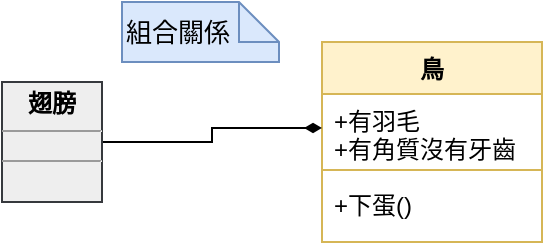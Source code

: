 <mxfile version="22.0.8" type="github">
  <diagram name="第 1 页" id="06bprk-CN_KuCXlxuAj1">
    <mxGraphModel dx="819" dy="429" grid="1" gridSize="10" guides="1" tooltips="1" connect="1" arrows="1" fold="1" page="1" pageScale="1" pageWidth="827" pageHeight="1169" math="0" shadow="0">
      <root>
        <mxCell id="0" />
        <mxCell id="1" parent="0" />
        <mxCell id="TYkClGXaQzWmUGMuiuQb-1" value="鳥" style="swimlane;fontStyle=1;align=center;verticalAlign=top;childLayout=stackLayout;horizontal=1;startSize=26;horizontalStack=0;resizeParent=1;resizeParentMax=0;resizeLast=0;collapsible=1;marginBottom=0;whiteSpace=wrap;html=1;fillColor=#fff2cc;strokeColor=#d6b656;" vertex="1" parent="1">
          <mxGeometry x="450" y="250" width="110" height="100" as="geometry" />
        </mxCell>
        <mxCell id="TYkClGXaQzWmUGMuiuQb-2" value="+有羽毛&lt;br&gt;+有角質沒有牙齒" style="text;strokeColor=none;fillColor=none;align=left;verticalAlign=top;spacingLeft=4;spacingRight=4;overflow=hidden;rotatable=0;points=[[0,0.5],[1,0.5]];portConstraint=eastwest;whiteSpace=wrap;html=1;" vertex="1" parent="TYkClGXaQzWmUGMuiuQb-1">
          <mxGeometry y="26" width="110" height="34" as="geometry" />
        </mxCell>
        <mxCell id="TYkClGXaQzWmUGMuiuQb-3" value="" style="line;strokeWidth=1;fillColor=none;align=left;verticalAlign=middle;spacingTop=-1;spacingLeft=3;spacingRight=3;rotatable=0;labelPosition=right;points=[];portConstraint=eastwest;strokeColor=inherit;" vertex="1" parent="TYkClGXaQzWmUGMuiuQb-1">
          <mxGeometry y="60" width="110" height="8" as="geometry" />
        </mxCell>
        <mxCell id="TYkClGXaQzWmUGMuiuQb-4" value="+下蛋()" style="text;strokeColor=none;fillColor=none;align=left;verticalAlign=top;spacingLeft=4;spacingRight=4;overflow=hidden;rotatable=0;points=[[0,0.5],[1,0.5]];portConstraint=eastwest;whiteSpace=wrap;html=1;" vertex="1" parent="TYkClGXaQzWmUGMuiuQb-1">
          <mxGeometry y="68" width="110" height="32" as="geometry" />
        </mxCell>
        <mxCell id="TYkClGXaQzWmUGMuiuQb-5" style="edgeStyle=orthogonalEdgeStyle;rounded=0;orthogonalLoop=1;jettySize=auto;html=1;exitX=1;exitY=0.5;exitDx=0;exitDy=0;entryX=0;entryY=0.5;entryDx=0;entryDy=0;endArrow=diamondThin;endFill=1;" edge="1" parent="1" source="TYkClGXaQzWmUGMuiuQb-6" target="TYkClGXaQzWmUGMuiuQb-2">
          <mxGeometry relative="1" as="geometry" />
        </mxCell>
        <mxCell id="TYkClGXaQzWmUGMuiuQb-6" value="&lt;p style=&quot;margin:0px;margin-top:4px;text-align:center;&quot;&gt;&lt;b&gt;翅膀&lt;/b&gt;&lt;/p&gt;&lt;hr size=&quot;1&quot;&gt;&lt;div style=&quot;height:2px;&quot;&gt;&lt;/div&gt;&lt;hr size=&quot;1&quot;&gt;&lt;div style=&quot;height:2px;&quot;&gt;&lt;/div&gt;" style="verticalAlign=top;align=left;overflow=fill;fontSize=12;fontFamily=Helvetica;html=1;whiteSpace=wrap;fillColor=#eeeeee;strokeColor=#36393d;" vertex="1" parent="1">
          <mxGeometry x="290" y="270" width="50" height="60" as="geometry" />
        </mxCell>
        <mxCell id="TYkClGXaQzWmUGMuiuQb-7" value="&lt;font style=&quot;font-size: 13px;&quot;&gt;組合關係&lt;/font&gt;" style="shape=note;size=20;whiteSpace=wrap;html=1;fillColor=#dae8fc;strokeColor=#6c8ebf;align=left;" vertex="1" parent="1">
          <mxGeometry x="350" y="230" width="78.5" height="30" as="geometry" />
        </mxCell>
      </root>
    </mxGraphModel>
  </diagram>
</mxfile>
